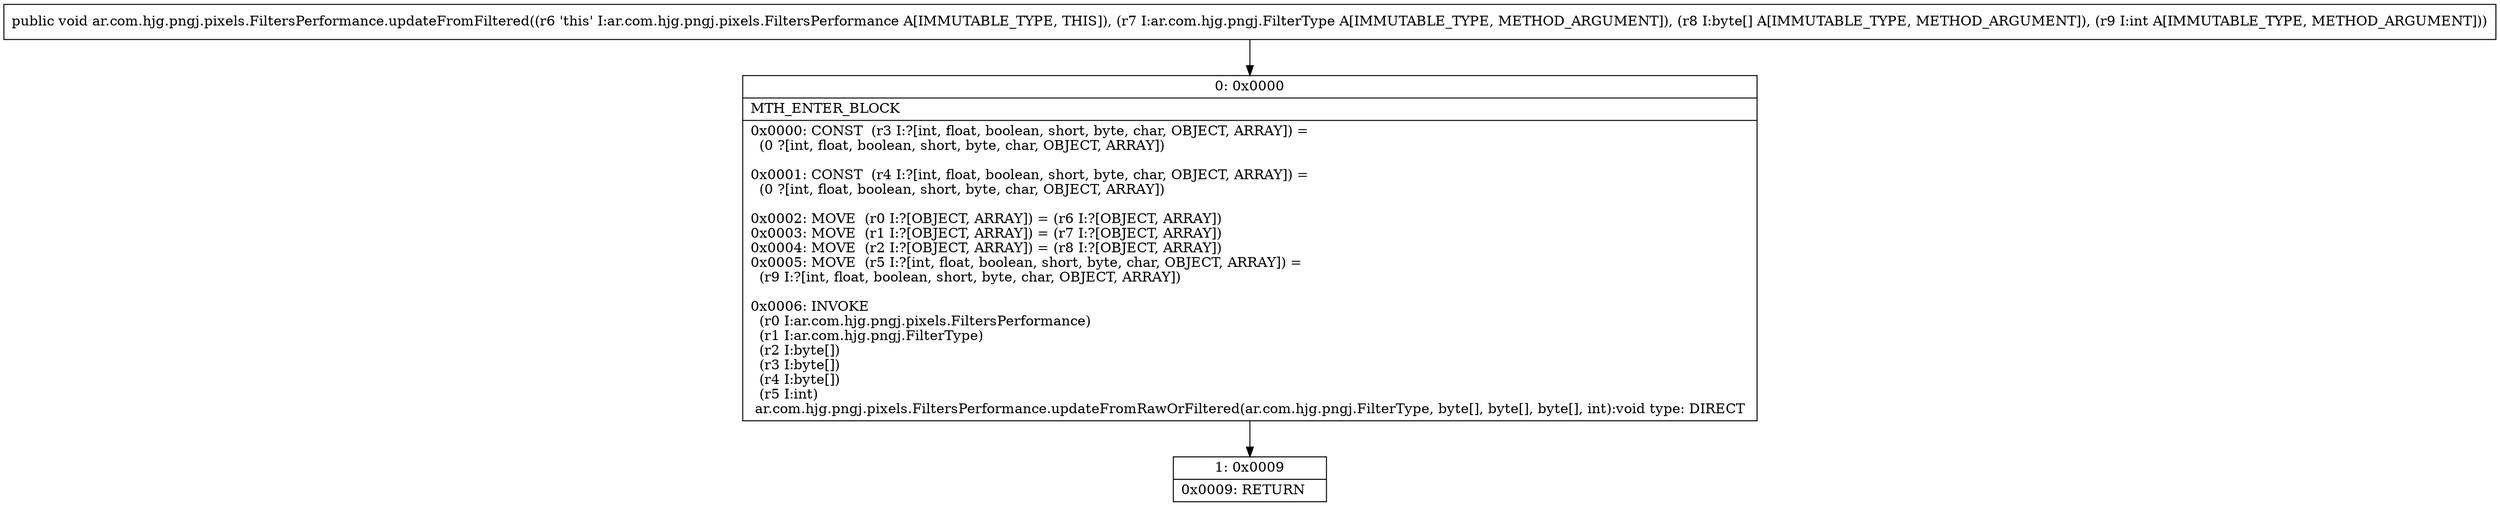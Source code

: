 digraph "CFG forar.com.hjg.pngj.pixels.FiltersPerformance.updateFromFiltered(Lar\/com\/hjg\/pngj\/FilterType;[BI)V" {
Node_0 [shape=record,label="{0\:\ 0x0000|MTH_ENTER_BLOCK\l|0x0000: CONST  (r3 I:?[int, float, boolean, short, byte, char, OBJECT, ARRAY]) = \l  (0 ?[int, float, boolean, short, byte, char, OBJECT, ARRAY])\l \l0x0001: CONST  (r4 I:?[int, float, boolean, short, byte, char, OBJECT, ARRAY]) = \l  (0 ?[int, float, boolean, short, byte, char, OBJECT, ARRAY])\l \l0x0002: MOVE  (r0 I:?[OBJECT, ARRAY]) = (r6 I:?[OBJECT, ARRAY]) \l0x0003: MOVE  (r1 I:?[OBJECT, ARRAY]) = (r7 I:?[OBJECT, ARRAY]) \l0x0004: MOVE  (r2 I:?[OBJECT, ARRAY]) = (r8 I:?[OBJECT, ARRAY]) \l0x0005: MOVE  (r5 I:?[int, float, boolean, short, byte, char, OBJECT, ARRAY]) = \l  (r9 I:?[int, float, boolean, short, byte, char, OBJECT, ARRAY])\l \l0x0006: INVOKE  \l  (r0 I:ar.com.hjg.pngj.pixels.FiltersPerformance)\l  (r1 I:ar.com.hjg.pngj.FilterType)\l  (r2 I:byte[])\l  (r3 I:byte[])\l  (r4 I:byte[])\l  (r5 I:int)\l ar.com.hjg.pngj.pixels.FiltersPerformance.updateFromRawOrFiltered(ar.com.hjg.pngj.FilterType, byte[], byte[], byte[], int):void type: DIRECT \l}"];
Node_1 [shape=record,label="{1\:\ 0x0009|0x0009: RETURN   \l}"];
MethodNode[shape=record,label="{public void ar.com.hjg.pngj.pixels.FiltersPerformance.updateFromFiltered((r6 'this' I:ar.com.hjg.pngj.pixels.FiltersPerformance A[IMMUTABLE_TYPE, THIS]), (r7 I:ar.com.hjg.pngj.FilterType A[IMMUTABLE_TYPE, METHOD_ARGUMENT]), (r8 I:byte[] A[IMMUTABLE_TYPE, METHOD_ARGUMENT]), (r9 I:int A[IMMUTABLE_TYPE, METHOD_ARGUMENT])) }"];
MethodNode -> Node_0;
Node_0 -> Node_1;
}

